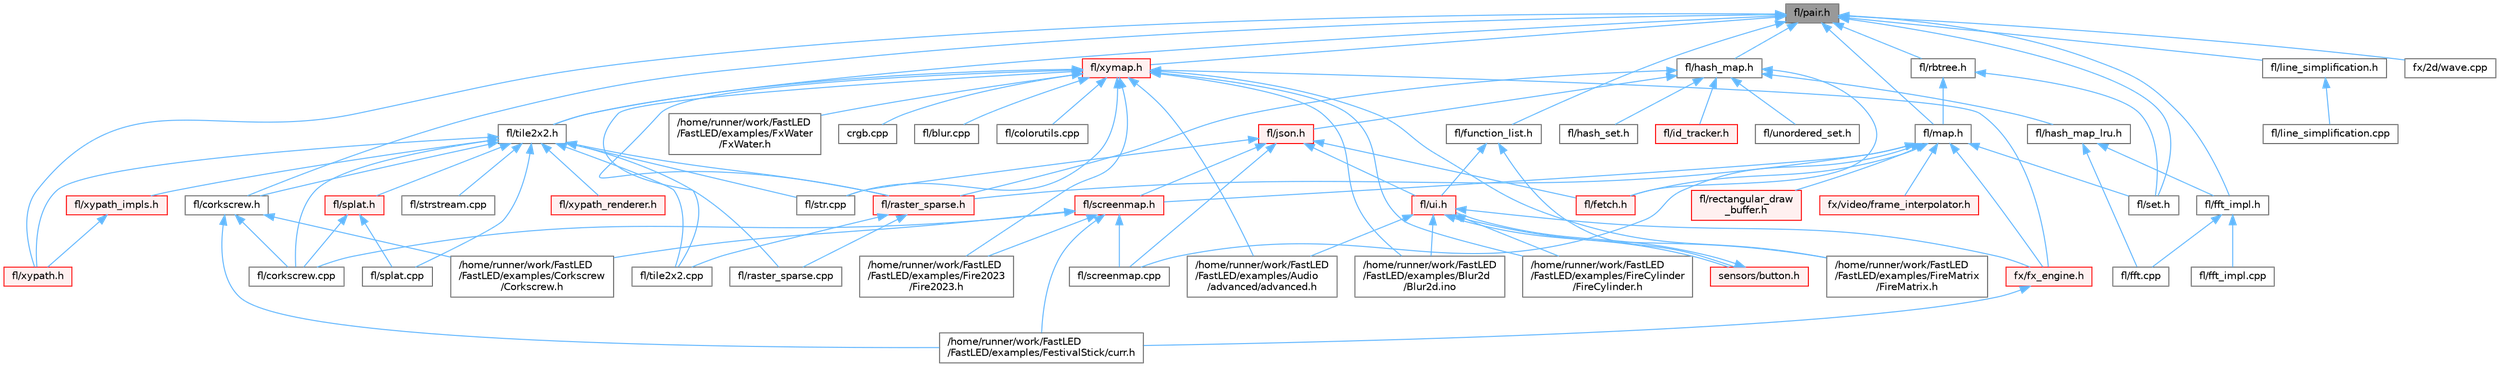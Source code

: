 digraph "fl/pair.h"
{
 // INTERACTIVE_SVG=YES
 // LATEX_PDF_SIZE
  bgcolor="transparent";
  edge [fontname=Helvetica,fontsize=10,labelfontname=Helvetica,labelfontsize=10];
  node [fontname=Helvetica,fontsize=10,shape=box,height=0.2,width=0.4];
  Node1 [id="Node000001",label="fl/pair.h",height=0.2,width=0.4,color="gray40", fillcolor="grey60", style="filled", fontcolor="black",tooltip=" "];
  Node1 -> Node2 [id="edge1_Node000001_Node000002",dir="back",color="steelblue1",style="solid",tooltip=" "];
  Node2 [id="Node000002",label="fl/corkscrew.h",height=0.2,width=0.4,color="grey40", fillcolor="white", style="filled",URL="$d1/dd4/src_2fl_2corkscrew_8h.html",tooltip="Corkscrew LED strip projection and rendering."];
  Node2 -> Node3 [id="edge2_Node000002_Node000003",dir="back",color="steelblue1",style="solid",tooltip=" "];
  Node3 [id="Node000003",label="/home/runner/work/FastLED\l/FastLED/examples/Corkscrew\l/Corkscrew.h",height=0.2,width=0.4,color="grey40", fillcolor="white", style="filled",URL="$df/d40/examples_2_corkscrew_2corkscrew_8h.html",tooltip=" "];
  Node2 -> Node4 [id="edge3_Node000002_Node000004",dir="back",color="steelblue1",style="solid",tooltip=" "];
  Node4 [id="Node000004",label="/home/runner/work/FastLED\l/FastLED/examples/FestivalStick/curr.h",height=0.2,width=0.4,color="grey40", fillcolor="white", style="filled",URL="$d4/d06/curr_8h.html",tooltip=" "];
  Node2 -> Node5 [id="edge4_Node000002_Node000005",dir="back",color="steelblue1",style="solid",tooltip=" "];
  Node5 [id="Node000005",label="fl/corkscrew.cpp",height=0.2,width=0.4,color="grey40", fillcolor="white", style="filled",URL="$d3/d9b/corkscrew_8cpp.html",tooltip=" "];
  Node1 -> Node6 [id="edge5_Node000001_Node000006",dir="back",color="steelblue1",style="solid",tooltip=" "];
  Node6 [id="Node000006",label="fl/fft_impl.h",height=0.2,width=0.4,color="grey40", fillcolor="white", style="filled",URL="$df/d73/fft__impl_8h.html",tooltip=" "];
  Node6 -> Node7 [id="edge6_Node000006_Node000007",dir="back",color="steelblue1",style="solid",tooltip=" "];
  Node7 [id="Node000007",label="fl/fft.cpp",height=0.2,width=0.4,color="grey40", fillcolor="white", style="filled",URL="$db/d03/fft_8cpp.html",tooltip=" "];
  Node6 -> Node8 [id="edge7_Node000006_Node000008",dir="back",color="steelblue1",style="solid",tooltip=" "];
  Node8 [id="Node000008",label="fl/fft_impl.cpp",height=0.2,width=0.4,color="grey40", fillcolor="white", style="filled",URL="$d1/dff/fft__impl_8cpp.html",tooltip=" "];
  Node1 -> Node9 [id="edge8_Node000001_Node000009",dir="back",color="steelblue1",style="solid",tooltip=" "];
  Node9 [id="Node000009",label="fl/function_list.h",height=0.2,width=0.4,color="grey40", fillcolor="white", style="filled",URL="$d0/d64/function__list_8h.html",tooltip=" "];
  Node9 -> Node10 [id="edge9_Node000009_Node000010",dir="back",color="steelblue1",style="solid",tooltip=" "];
  Node10 [id="Node000010",label="fl/ui.h",height=0.2,width=0.4,color="red", fillcolor="#FFF0F0", style="filled",URL="$d9/d3b/ui_8h.html",tooltip=" "];
  Node10 -> Node11 [id="edge10_Node000010_Node000011",dir="back",color="steelblue1",style="solid",tooltip=" "];
  Node11 [id="Node000011",label="/home/runner/work/FastLED\l/FastLED/examples/Audio\l/advanced/advanced.h",height=0.2,width=0.4,color="grey40", fillcolor="white", style="filled",URL="$da/dc7/advanced_8h.html",tooltip=" "];
  Node10 -> Node13 [id="edge11_Node000010_Node000013",dir="back",color="steelblue1",style="solid",tooltip=" "];
  Node13 [id="Node000013",label="/home/runner/work/FastLED\l/FastLED/examples/Blur2d\l/Blur2d.ino",height=0.2,width=0.4,color="grey40", fillcolor="white", style="filled",URL="$df/d42/_blur2d_8ino.html",tooltip="Demonstrates 2D blur effects on LED matrix."];
  Node10 -> Node15 [id="edge12_Node000010_Node000015",dir="back",color="steelblue1",style="solid",tooltip=" "];
  Node15 [id="Node000015",label="/home/runner/work/FastLED\l/FastLED/examples/FireCylinder\l/FireCylinder.h",height=0.2,width=0.4,color="grey40", fillcolor="white", style="filled",URL="$d8/dd0/_fire_cylinder_8h.html",tooltip=" "];
  Node10 -> Node16 [id="edge13_Node000010_Node000016",dir="back",color="steelblue1",style="solid",tooltip=" "];
  Node16 [id="Node000016",label="/home/runner/work/FastLED\l/FastLED/examples/FireMatrix\l/FireMatrix.h",height=0.2,width=0.4,color="grey40", fillcolor="white", style="filled",URL="$d5/d88/_fire_matrix_8h.html",tooltip=" "];
  Node10 -> Node29 [id="edge14_Node000010_Node000029",dir="back",color="steelblue1",style="solid",tooltip=" "];
  Node29 [id="Node000029",label="fx/fx_engine.h",height=0.2,width=0.4,color="red", fillcolor="#FFF0F0", style="filled",URL="$d9/d3c/fx__engine_8h.html",tooltip=" "];
  Node29 -> Node4 [id="edge15_Node000029_Node000004",dir="back",color="steelblue1",style="solid",tooltip=" "];
  Node10 -> Node32 [id="edge16_Node000010_Node000032",dir="back",color="steelblue1",style="solid",tooltip=" "];
  Node32 [id="Node000032",label="sensors/button.h",height=0.2,width=0.4,color="red", fillcolor="#FFF0F0", style="filled",URL="$d7/d0e/button_8h.html",tooltip=" "];
  Node32 -> Node10 [id="edge17_Node000032_Node000010",dir="back",color="steelblue1",style="solid",tooltip=" "];
  Node9 -> Node32 [id="edge18_Node000009_Node000032",dir="back",color="steelblue1",style="solid",tooltip=" "];
  Node1 -> Node36 [id="edge19_Node000001_Node000036",dir="back",color="steelblue1",style="solid",tooltip=" "];
  Node36 [id="Node000036",label="fl/hash_map.h",height=0.2,width=0.4,color="grey40", fillcolor="white", style="filled",URL="$d6/d13/hash__map_8h.html",tooltip=" "];
  Node36 -> Node37 [id="edge20_Node000036_Node000037",dir="back",color="steelblue1",style="solid",tooltip=" "];
  Node37 [id="Node000037",label="fl/fetch.h",height=0.2,width=0.4,color="red", fillcolor="#FFF0F0", style="filled",URL="$d6/d6a/fetch_8h.html",tooltip="Unified HTTP fetch API for FastLED (cross-platform)"];
  Node36 -> Node40 [id="edge21_Node000036_Node000040",dir="back",color="steelblue1",style="solid",tooltip=" "];
  Node40 [id="Node000040",label="fl/hash_map_lru.h",height=0.2,width=0.4,color="grey40", fillcolor="white", style="filled",URL="$dd/d0c/hash__map__lru_8h.html",tooltip=" "];
  Node40 -> Node7 [id="edge22_Node000040_Node000007",dir="back",color="steelblue1",style="solid",tooltip=" "];
  Node40 -> Node6 [id="edge23_Node000040_Node000006",dir="back",color="steelblue1",style="solid",tooltip=" "];
  Node36 -> Node41 [id="edge24_Node000036_Node000041",dir="back",color="steelblue1",style="solid",tooltip=" "];
  Node41 [id="Node000041",label="fl/hash_set.h",height=0.2,width=0.4,color="grey40", fillcolor="white", style="filled",URL="$dc/de3/hash__set_8h.html",tooltip=" "];
  Node36 -> Node42 [id="edge25_Node000036_Node000042",dir="back",color="steelblue1",style="solid",tooltip=" "];
  Node42 [id="Node000042",label="fl/id_tracker.h",height=0.2,width=0.4,color="red", fillcolor="#FFF0F0", style="filled",URL="$df/d0a/id__tracker_8h.html",tooltip=" "];
  Node36 -> Node44 [id="edge26_Node000036_Node000044",dir="back",color="steelblue1",style="solid",tooltip=" "];
  Node44 [id="Node000044",label="fl/json.h",height=0.2,width=0.4,color="red", fillcolor="#FFF0F0", style="filled",URL="$d7/d91/fl_2json_8h.html",tooltip="FastLED's Elegant JSON Library: fl::Json"];
  Node44 -> Node37 [id="edge27_Node000044_Node000037",dir="back",color="steelblue1",style="solid",tooltip=" "];
  Node44 -> Node48 [id="edge28_Node000044_Node000048",dir="back",color="steelblue1",style="solid",tooltip=" "];
  Node48 [id="Node000048",label="fl/screenmap.cpp",height=0.2,width=0.4,color="grey40", fillcolor="white", style="filled",URL="$d9/d6f/screenmap_8cpp.html",tooltip=" "];
  Node44 -> Node49 [id="edge29_Node000044_Node000049",dir="back",color="steelblue1",style="solid",tooltip=" "];
  Node49 [id="Node000049",label="fl/screenmap.h",height=0.2,width=0.4,color="red", fillcolor="#FFF0F0", style="filled",URL="$d7/d97/screenmap_8h.html",tooltip=" "];
  Node49 -> Node3 [id="edge30_Node000049_Node000003",dir="back",color="steelblue1",style="solid",tooltip=" "];
  Node49 -> Node4 [id="edge31_Node000049_Node000004",dir="back",color="steelblue1",style="solid",tooltip=" "];
  Node49 -> Node51 [id="edge32_Node000049_Node000051",dir="back",color="steelblue1",style="solid",tooltip=" "];
  Node51 [id="Node000051",label="/home/runner/work/FastLED\l/FastLED/examples/Fire2023\l/Fire2023.h",height=0.2,width=0.4,color="grey40", fillcolor="white", style="filled",URL="$de/d71/_fire2023_8h.html",tooltip=" "];
  Node49 -> Node5 [id="edge33_Node000049_Node000005",dir="back",color="steelblue1",style="solid",tooltip=" "];
  Node49 -> Node48 [id="edge34_Node000049_Node000048",dir="back",color="steelblue1",style="solid",tooltip=" "];
  Node44 -> Node196 [id="edge35_Node000044_Node000196",dir="back",color="steelblue1",style="solid",tooltip=" "];
  Node196 [id="Node000196",label="fl/str.cpp",height=0.2,width=0.4,color="grey40", fillcolor="white", style="filled",URL="$d1/d1f/str_8cpp.html",tooltip=" "];
  Node44 -> Node10 [id="edge36_Node000044_Node000010",dir="back",color="steelblue1",style="solid",tooltip=" "];
  Node36 -> Node197 [id="edge37_Node000036_Node000197",dir="back",color="steelblue1",style="solid",tooltip=" "];
  Node197 [id="Node000197",label="fl/raster_sparse.h",height=0.2,width=0.4,color="red", fillcolor="#FFF0F0", style="filled",URL="$d4/df9/raster__sparse_8h.html",tooltip=" "];
  Node197 -> Node202 [id="edge38_Node000197_Node000202",dir="back",color="steelblue1",style="solid",tooltip=" "];
  Node202 [id="Node000202",label="fl/raster_sparse.cpp",height=0.2,width=0.4,color="grey40", fillcolor="white", style="filled",URL="$d7/d58/raster__sparse_8cpp.html",tooltip=" "];
  Node197 -> Node199 [id="edge39_Node000197_Node000199",dir="back",color="steelblue1",style="solid",tooltip=" "];
  Node199 [id="Node000199",label="fl/tile2x2.cpp",height=0.2,width=0.4,color="grey40", fillcolor="white", style="filled",URL="$db/d15/tile2x2_8cpp.html",tooltip=" "];
  Node36 -> Node203 [id="edge40_Node000036_Node000203",dir="back",color="steelblue1",style="solid",tooltip=" "];
  Node203 [id="Node000203",label="fl/unordered_set.h",height=0.2,width=0.4,color="grey40", fillcolor="white", style="filled",URL="$df/d26/unordered__set_8h.html",tooltip=" "];
  Node1 -> Node204 [id="edge41_Node000001_Node000204",dir="back",color="steelblue1",style="solid",tooltip=" "];
  Node204 [id="Node000204",label="fl/line_simplification.h",height=0.2,width=0.4,color="grey40", fillcolor="white", style="filled",URL="$d8/da7/line__simplification_8h.html",tooltip=" "];
  Node204 -> Node205 [id="edge42_Node000204_Node000205",dir="back",color="steelblue1",style="solid",tooltip=" "];
  Node205 [id="Node000205",label="fl/line_simplification.cpp",height=0.2,width=0.4,color="grey40", fillcolor="white", style="filled",URL="$de/ddb/line__simplification_8cpp.html",tooltip=" "];
  Node1 -> Node206 [id="edge43_Node000001_Node000206",dir="back",color="steelblue1",style="solid",tooltip=" "];
  Node206 [id="Node000206",label="fl/map.h",height=0.2,width=0.4,color="grey40", fillcolor="white", style="filled",URL="$dc/db7/map_8h.html",tooltip=" "];
  Node206 -> Node37 [id="edge44_Node000206_Node000037",dir="back",color="steelblue1",style="solid",tooltip=" "];
  Node206 -> Node197 [id="edge45_Node000206_Node000197",dir="back",color="steelblue1",style="solid",tooltip=" "];
  Node206 -> Node207 [id="edge46_Node000206_Node000207",dir="back",color="steelblue1",style="solid",tooltip=" "];
  Node207 [id="Node000207",label="fl/rectangular_draw\l_buffer.h",height=0.2,width=0.4,color="red", fillcolor="#FFF0F0", style="filled",URL="$d9/df3/rectangular__draw__buffer_8h.html",tooltip=" "];
  Node206 -> Node48 [id="edge47_Node000206_Node000048",dir="back",color="steelblue1",style="solid",tooltip=" "];
  Node206 -> Node49 [id="edge48_Node000206_Node000049",dir="back",color="steelblue1",style="solid",tooltip=" "];
  Node206 -> Node209 [id="edge49_Node000206_Node000209",dir="back",color="steelblue1",style="solid",tooltip=" "];
  Node209 [id="Node000209",label="fl/set.h",height=0.2,width=0.4,color="grey40", fillcolor="white", style="filled",URL="$d4/d13/set_8h.html",tooltip=" "];
  Node206 -> Node29 [id="edge50_Node000206_Node000029",dir="back",color="steelblue1",style="solid",tooltip=" "];
  Node206 -> Node191 [id="edge51_Node000206_Node000191",dir="back",color="steelblue1",style="solid",tooltip=" "];
  Node191 [id="Node000191",label="fx/video/frame_interpolator.h",height=0.2,width=0.4,color="red", fillcolor="#FFF0F0", style="filled",URL="$d3/dda/frame__interpolator_8h.html",tooltip=" "];
  Node1 -> Node210 [id="edge52_Node000001_Node000210",dir="back",color="steelblue1",style="solid",tooltip=" "];
  Node210 [id="Node000210",label="fl/rbtree.h",height=0.2,width=0.4,color="grey40", fillcolor="white", style="filled",URL="$d5/ddf/rbtree_8h.html",tooltip=" "];
  Node210 -> Node206 [id="edge53_Node000210_Node000206",dir="back",color="steelblue1",style="solid",tooltip=" "];
  Node210 -> Node209 [id="edge54_Node000210_Node000209",dir="back",color="steelblue1",style="solid",tooltip=" "];
  Node1 -> Node209 [id="edge55_Node000001_Node000209",dir="back",color="steelblue1",style="solid",tooltip=" "];
  Node1 -> Node211 [id="edge56_Node000001_Node000211",dir="back",color="steelblue1",style="solid",tooltip=" "];
  Node211 [id="Node000211",label="fl/tile2x2.h",height=0.2,width=0.4,color="grey40", fillcolor="white", style="filled",URL="$d2/db4/tile2x2_8h.html",tooltip=" "];
  Node211 -> Node5 [id="edge57_Node000211_Node000005",dir="back",color="steelblue1",style="solid",tooltip=" "];
  Node211 -> Node2 [id="edge58_Node000211_Node000002",dir="back",color="steelblue1",style="solid",tooltip=" "];
  Node211 -> Node202 [id="edge59_Node000211_Node000202",dir="back",color="steelblue1",style="solid",tooltip=" "];
  Node211 -> Node197 [id="edge60_Node000211_Node000197",dir="back",color="steelblue1",style="solid",tooltip=" "];
  Node211 -> Node212 [id="edge61_Node000211_Node000212",dir="back",color="steelblue1",style="solid",tooltip=" "];
  Node212 [id="Node000212",label="fl/splat.cpp",height=0.2,width=0.4,color="grey40", fillcolor="white", style="filled",URL="$da/dbe/splat_8cpp.html",tooltip=" "];
  Node211 -> Node213 [id="edge62_Node000211_Node000213",dir="back",color="steelblue1",style="solid",tooltip=" "];
  Node213 [id="Node000213",label="fl/splat.h",height=0.2,width=0.4,color="red", fillcolor="#FFF0F0", style="filled",URL="$d3/daf/splat_8h.html",tooltip=" "];
  Node213 -> Node5 [id="edge63_Node000213_Node000005",dir="back",color="steelblue1",style="solid",tooltip=" "];
  Node213 -> Node212 [id="edge64_Node000213_Node000212",dir="back",color="steelblue1",style="solid",tooltip=" "];
  Node211 -> Node196 [id="edge65_Node000211_Node000196",dir="back",color="steelblue1",style="solid",tooltip=" "];
  Node211 -> Node215 [id="edge66_Node000211_Node000215",dir="back",color="steelblue1",style="solid",tooltip=" "];
  Node215 [id="Node000215",label="fl/strstream.cpp",height=0.2,width=0.4,color="grey40", fillcolor="white", style="filled",URL="$d3/d80/strstream_8cpp.html",tooltip=" "];
  Node211 -> Node199 [id="edge67_Node000211_Node000199",dir="back",color="steelblue1",style="solid",tooltip=" "];
  Node211 -> Node216 [id="edge68_Node000211_Node000216",dir="back",color="steelblue1",style="solid",tooltip=" "];
  Node216 [id="Node000216",label="fl/xypath.h",height=0.2,width=0.4,color="red", fillcolor="#FFF0F0", style="filled",URL="$d5/df2/xypath_8h.html",tooltip=" "];
  Node211 -> Node221 [id="edge69_Node000211_Node000221",dir="back",color="steelblue1",style="solid",tooltip=" "];
  Node221 [id="Node000221",label="fl/xypath_impls.h",height=0.2,width=0.4,color="red", fillcolor="#FFF0F0", style="filled",URL="$d8/d5f/xypath__impls_8h.html",tooltip=" "];
  Node221 -> Node216 [id="edge70_Node000221_Node000216",dir="back",color="steelblue1",style="solid",tooltip=" "];
  Node211 -> Node222 [id="edge71_Node000211_Node000222",dir="back",color="steelblue1",style="solid",tooltip=" "];
  Node222 [id="Node000222",label="fl/xypath_renderer.h",height=0.2,width=0.4,color="red", fillcolor="#FFF0F0", style="filled",URL="$d2/d88/xypath__renderer_8h.html",tooltip=" "];
  Node1 -> Node223 [id="edge72_Node000001_Node000223",dir="back",color="steelblue1",style="solid",tooltip=" "];
  Node223 [id="Node000223",label="fl/xymap.h",height=0.2,width=0.4,color="red", fillcolor="#FFF0F0", style="filled",URL="$da/d61/xymap_8h.html",tooltip=" "];
  Node223 -> Node11 [id="edge73_Node000223_Node000011",dir="back",color="steelblue1",style="solid",tooltip=" "];
  Node223 -> Node13 [id="edge74_Node000223_Node000013",dir="back",color="steelblue1",style="solid",tooltip=" "];
  Node223 -> Node51 [id="edge75_Node000223_Node000051",dir="back",color="steelblue1",style="solid",tooltip=" "];
  Node223 -> Node15 [id="edge76_Node000223_Node000015",dir="back",color="steelblue1",style="solid",tooltip=" "];
  Node223 -> Node16 [id="edge77_Node000223_Node000016",dir="back",color="steelblue1",style="solid",tooltip=" "];
  Node223 -> Node99 [id="edge78_Node000223_Node000099",dir="back",color="steelblue1",style="solid",tooltip=" "];
  Node99 [id="Node000099",label="/home/runner/work/FastLED\l/FastLED/examples/FxWater\l/FxWater.h",height=0.2,width=0.4,color="grey40", fillcolor="white", style="filled",URL="$d8/da0/_fx_water_8h.html",tooltip=" "];
  Node223 -> Node138 [id="edge79_Node000223_Node000138",dir="back",color="steelblue1",style="solid",tooltip=" "];
  Node138 [id="Node000138",label="crgb.cpp",height=0.2,width=0.4,color="grey40", fillcolor="white", style="filled",URL="$d0/de3/crgb_8cpp.html",tooltip="Utility functions for the red, green, and blue (RGB) pixel struct."];
  Node223 -> Node146 [id="edge80_Node000223_Node000146",dir="back",color="steelblue1",style="solid",tooltip=" "];
  Node146 [id="Node000146",label="fl/blur.cpp",height=0.2,width=0.4,color="grey40", fillcolor="white", style="filled",URL="$de/dc8/blur_8cpp.html",tooltip=" "];
  Node223 -> Node147 [id="edge81_Node000223_Node000147",dir="back",color="steelblue1",style="solid",tooltip=" "];
  Node147 [id="Node000147",label="fl/colorutils.cpp",height=0.2,width=0.4,color="grey40", fillcolor="white", style="filled",URL="$da/d2d/colorutils_8cpp.html",tooltip="Misc utility functions for palettes, blending, and more."];
  Node223 -> Node197 [id="edge82_Node000223_Node000197",dir="back",color="steelblue1",style="solid",tooltip=" "];
  Node223 -> Node196 [id="edge83_Node000223_Node000196",dir="back",color="steelblue1",style="solid",tooltip=" "];
  Node223 -> Node199 [id="edge84_Node000223_Node000199",dir="back",color="steelblue1",style="solid",tooltip=" "];
  Node223 -> Node211 [id="edge85_Node000223_Node000211",dir="back",color="steelblue1",style="solid",tooltip=" "];
  Node223 -> Node29 [id="edge86_Node000223_Node000029",dir="back",color="steelblue1",style="solid",tooltip=" "];
  Node1 -> Node216 [id="edge87_Node000001_Node000216",dir="back",color="steelblue1",style="solid",tooltip=" "];
  Node1 -> Node181 [id="edge88_Node000001_Node000181",dir="back",color="steelblue1",style="solid",tooltip=" "];
  Node181 [id="Node000181",label="fx/2d/wave.cpp",height=0.2,width=0.4,color="grey40", fillcolor="white", style="filled",URL="$d4/d7c/src_2fx_22d_2wave_8cpp.html",tooltip=" "];
}

